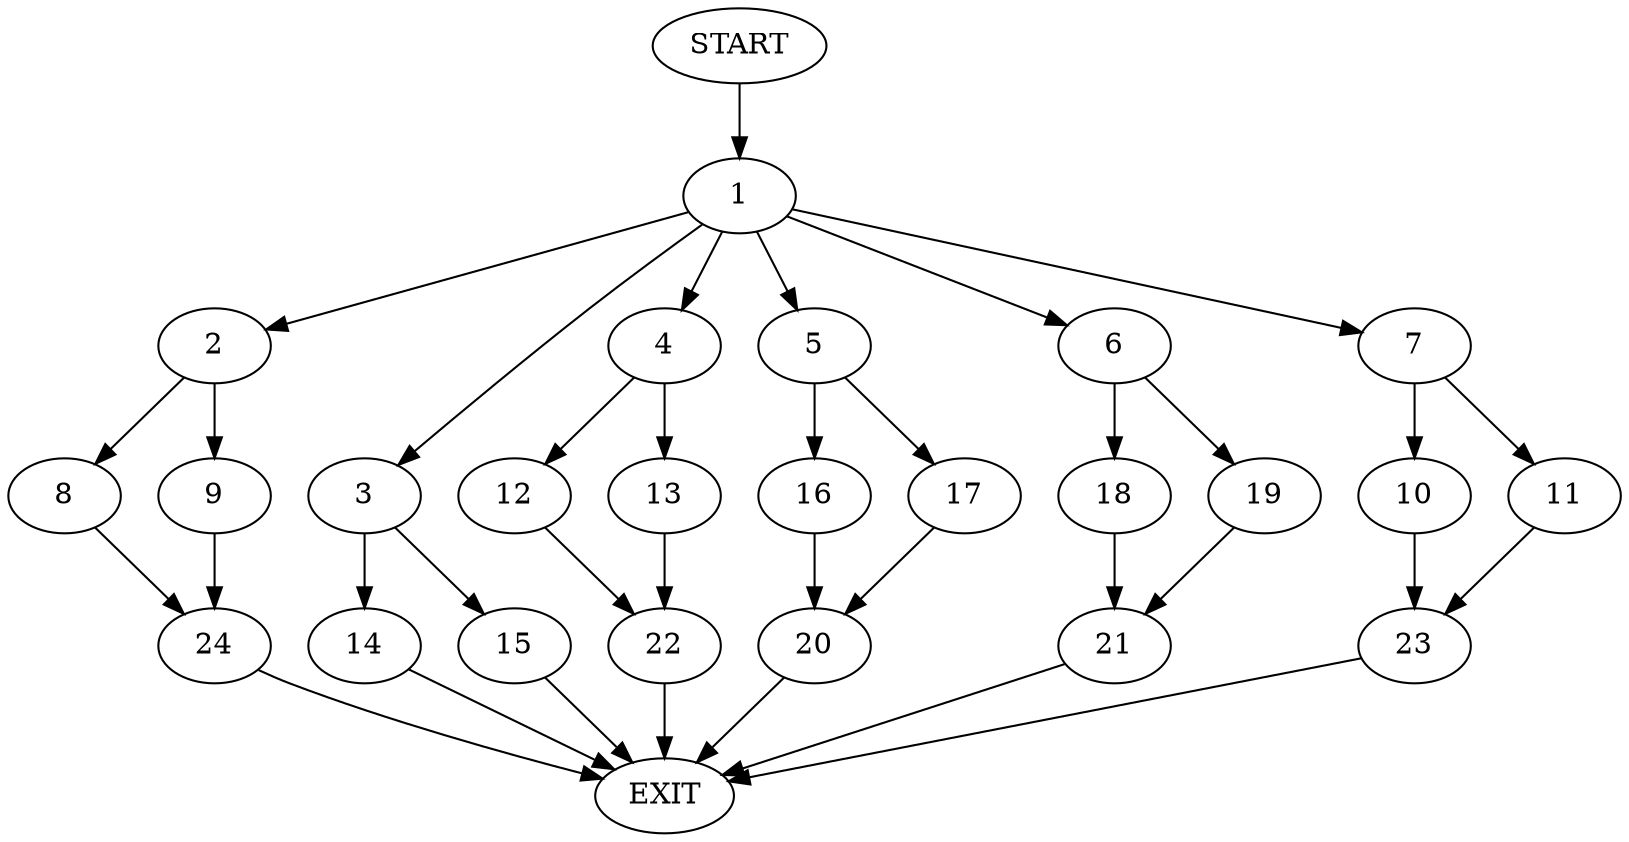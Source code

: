 digraph {
0 [label="START"]
25 [label="EXIT"]
0 -> 1
1 -> 2
1 -> 3
1 -> 4
1 -> 5
1 -> 6
1 -> 7
2 -> 8
2 -> 9
7 -> 10
7 -> 11
4 -> 12
4 -> 13
3 -> 14
3 -> 15
5 -> 16
5 -> 17
6 -> 18
6 -> 19
16 -> 20
17 -> 20
20 -> 25
18 -> 21
19 -> 21
21 -> 25
13 -> 22
12 -> 22
22 -> 25
10 -> 23
11 -> 23
23 -> 25
9 -> 24
8 -> 24
24 -> 25
14 -> 25
15 -> 25
}
